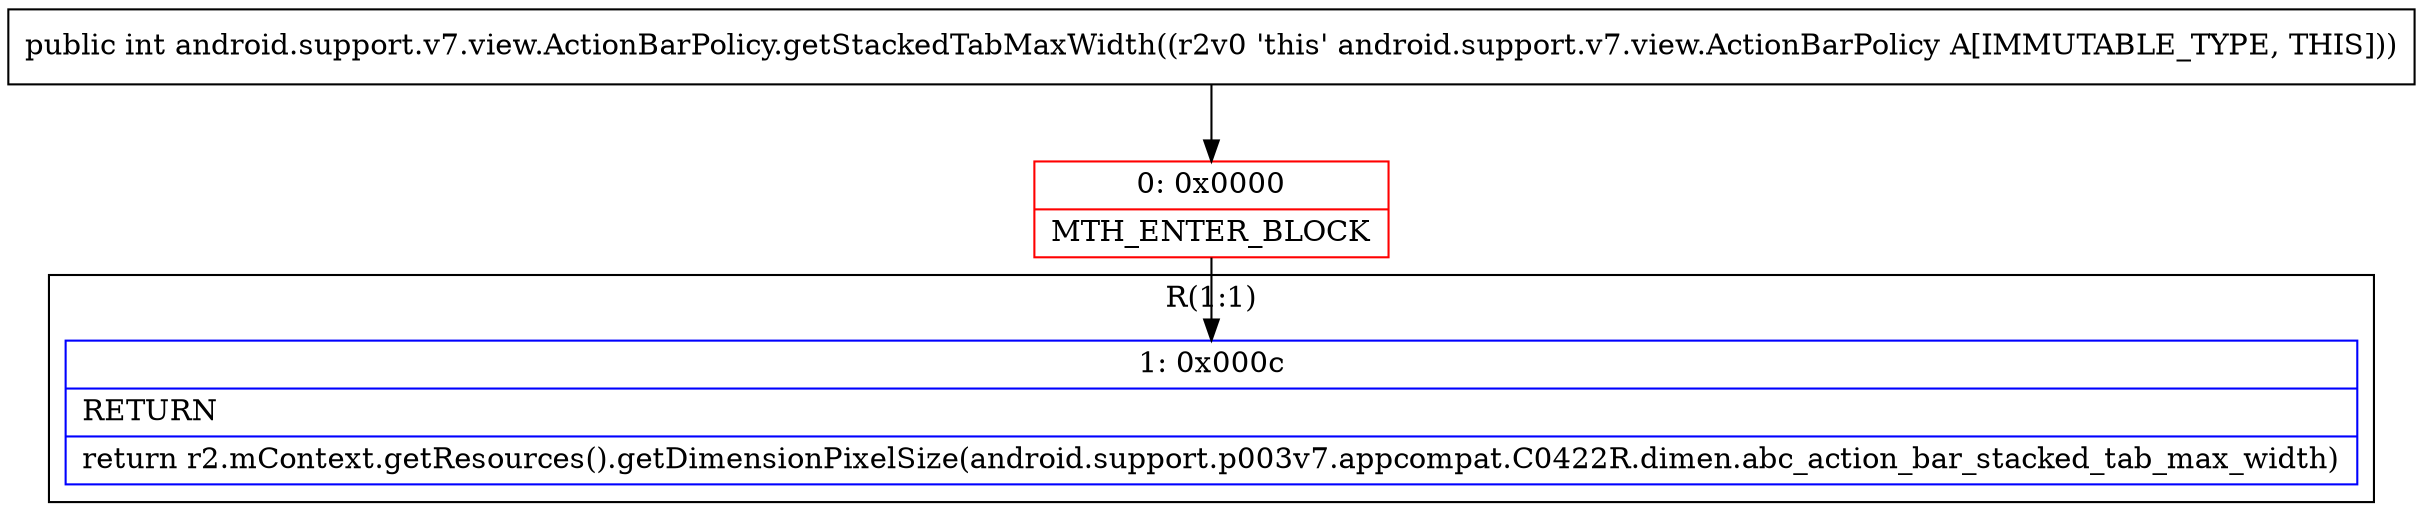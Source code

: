 digraph "CFG forandroid.support.v7.view.ActionBarPolicy.getStackedTabMaxWidth()I" {
subgraph cluster_Region_929495813 {
label = "R(1:1)";
node [shape=record,color=blue];
Node_1 [shape=record,label="{1\:\ 0x000c|RETURN\l|return r2.mContext.getResources().getDimensionPixelSize(android.support.p003v7.appcompat.C0422R.dimen.abc_action_bar_stacked_tab_max_width)\l}"];
}
Node_0 [shape=record,color=red,label="{0\:\ 0x0000|MTH_ENTER_BLOCK\l}"];
MethodNode[shape=record,label="{public int android.support.v7.view.ActionBarPolicy.getStackedTabMaxWidth((r2v0 'this' android.support.v7.view.ActionBarPolicy A[IMMUTABLE_TYPE, THIS])) }"];
MethodNode -> Node_0;
Node_0 -> Node_1;
}

